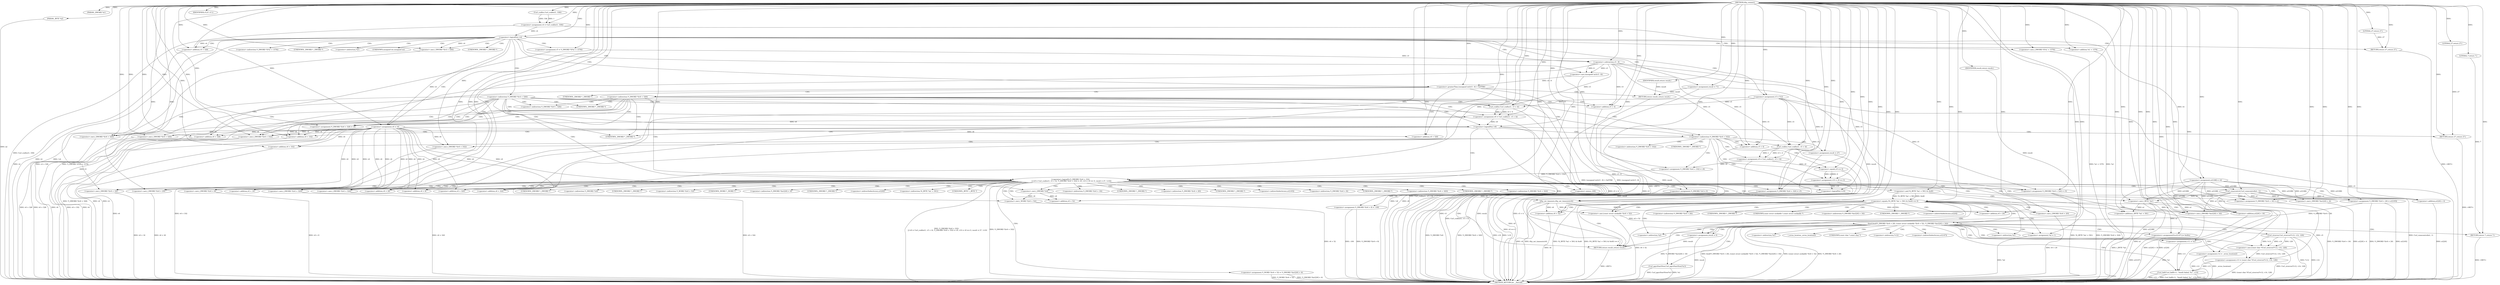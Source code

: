 digraph tftp_connect {  
"1000112" [label = "(METHOD,tftp_connect)" ]
"1000392" [label = "(METHOD_RETURN,int __fastcall)" ]
"1000113" [label = "(PARAM,_DWORD *a1)" ]
"1000114" [label = "(PARAM,_BYTE *a2)" ]
"1000127" [label = "(<operator>.assignment,v4 = Curl_ccalloc(1, 336))" ]
"1000129" [label = "(Curl_ccalloc,Curl_ccalloc(1, 336))" ]
"1000132" [label = "(<operator>.assignment,a1[188] = v4)" ]
"1000138" [label = "(<operator>.logicalNot,!v4)" ]
"1000140" [label = "(RETURN,return 27;,return 27;)" ]
"1000141" [label = "(LITERAL,27,return 27;)" ]
"1000142" [label = "(<operator>.assignment,v5 = *(_DWORD *)(*a1 + 1576))" ]
"1000145" [label = "(<operator>.cast,(_DWORD *)(*a1 + 1576))" ]
"1000147" [label = "(<operator>.addition,*a1 + 1576)" ]
"1000151" [label = "(<operator>.assignment,v6 = v4)" ]
"1000155" [label = "(IDENTIFIER,v5,if ( v5 ))" ]
"1000157" [label = "(<operator>.assignment,result = 71)" ]
"1000161" [label = "(<operator>.greaterThan,(unsigned int)(v5 - 8) > 0xFFB0)" ]
"1000162" [label = "(<operator>.cast,(unsigned int)(v5 - 8))" ]
"1000164" [label = "(<operator>.subtraction,v5 - 8)" ]
"1000168" [label = "(RETURN,return result;,return result;)" ]
"1000169" [label = "(IDENTIFIER,result,return result;)" ]
"1000172" [label = "(<operator>.cast,(_DWORD *)(v6 + 328))" ]
"1000174" [label = "(<operator>.addition,v6 + 328)" ]
"1000180" [label = "(<operator>.assignment,v5 = 512)" ]
"1000185" [label = "(<operator>.cast,(_DWORD *)(v4 + 328))" ]
"1000187" [label = "(<operator>.addition,v4 + 328)" ]
"1000191" [label = "(<operator>.assignment,v8 = Curl_ccalloc(1, v5 + 4))" ]
"1000193" [label = "(Curl_ccalloc,Curl_ccalloc(1, v5 + 4))" ]
"1000195" [label = "(<operator>.addition,v5 + 4)" ]
"1000198" [label = "(<operator>.assignment,*(_DWORD *)(v6 + 328) = v8)" ]
"1000200" [label = "(<operator>.cast,(_DWORD *)(v6 + 328))" ]
"1000202" [label = "(<operator>.addition,v6 + 328)" ]
"1000207" [label = "(<operator>.logicalNot,!v8)" ]
"1000209" [label = "(RETURN,return 27;,return 27;)" ]
"1000210" [label = "(LITERAL,27,return 27;)" ]
"1000213" [label = "(<operator>.logicalOr,*(_DWORD *)(v6 + 332)\n    || (v9 = Curl_ccalloc(1, v5 + 4), *(_DWORD *)(v6 + 332) = v9, v10 = v9 == 0, result = 27, !v10))" ]
"1000215" [label = "(<operator>.cast,(_DWORD *)(v6 + 332))" ]
"1000217" [label = "(<operator>.addition,v6 + 332)" ]
"1000221" [label = "(<operator>.assignment,v9 = Curl_ccalloc(1, v5 + 4))" ]
"1000223" [label = "(Curl_ccalloc,Curl_ccalloc(1, v5 + 4))" ]
"1000225" [label = "(<operator>.addition,v5 + 4)" ]
"1000229" [label = "(<operator>.assignment,*(_DWORD *)(v6 + 332) = v9)" ]
"1000231" [label = "(<operator>.cast,(_DWORD *)(v6 + 332))" ]
"1000233" [label = "(<operator>.addition,v6 + 332)" ]
"1000238" [label = "(<operator>.assignment,v10 = v9 == 0)" ]
"1000240" [label = "(<operator>.equals,v9 == 0)" ]
"1000244" [label = "(<operator>.assignment,result = 27)" ]
"1000247" [label = "(<operator>.logicalNot,!v10)" ]
"1000250" [label = "(Curl_conncontrol,Curl_conncontrol(a1, 1))" ]
"1000253" [label = "(<operator>.assignment,*(_DWORD *)(v6 + 16) = a1)" ]
"1000255" [label = "(<operator>.cast,(_DWORD *)(v6 + 16))" ]
"1000257" [label = "(<operator>.addition,v6 + 16)" ]
"1000261" [label = "(<operator>.assignment,*(_DWORD *)(v6 + 20) = a1[105])" ]
"1000263" [label = "(<operator>.cast,(_DWORD *)(v6 + 20))" ]
"1000265" [label = "(<operator>.addition,v6 + 20)" ]
"1000271" [label = "(<operator>.assignment,*(_DWORD *)(v6 + 8) = -100)" ]
"1000273" [label = "(<operator>.cast,(_DWORD *)(v6 + 8))" ]
"1000275" [label = "(<operator>.addition,v6 + 8)" ]
"1000278" [label = "(<operator>.minus,-100)" ]
"1000280" [label = "(<operator>.assignment,*(_DWORD *)(v6 + 320) = v5)" ]
"1000282" [label = "(<operator>.cast,(_DWORD *)(v6 + 320))" ]
"1000284" [label = "(<operator>.addition,v6 + 320)" ]
"1000288" [label = "(<operator>.assignment,*(_DWORD *)(v6 + 324) = v5)" ]
"1000290" [label = "(<operator>.cast,(_DWORD *)(v6 + 324))" ]
"1000292" [label = "(<operator>.addition,v6 + 324)" ]
"1000296" [label = "(<operator>.assignment,*(_DWORD *)v6 = 0)" ]
"1000298" [label = "(<operator>.cast,(_DWORD *)v6)" ]
"1000302" [label = "(<operator>.assignment,*(_WORD *)(v6 + 52) = *(_DWORD *)(a1[20] + 4))" ]
"1000304" [label = "(<operator>.cast,(_WORD *)(v6 + 52))" ]
"1000306" [label = "(<operator>.addition,v6 + 52)" ]
"1000310" [label = "(<operator>.cast,(_DWORD *)(a1[20] + 4))" ]
"1000312" [label = "(<operator>.addition,a1[20] + 4)" ]
"1000317" [label = "(tftp_set_timeouts,tftp_set_timeouts(v6))" ]
"1000320" [label = "(<operator>.equals,(*((_BYTE *)a1 + 591) & 0x40) == 0)" ]
"1000321" [label = "(<operator>.and,*((_BYTE *)a1 + 591) & 0x40)" ]
"1000323" [label = "(<operator>.addition,(_BYTE *)a1 + 591)" ]
"1000324" [label = "(<operator>.cast,(_BYTE *)a1)" ]
"1000332" [label = "(bind,bind(*(_DWORD *)(v6 + 20), (const struct sockaddr *)(v6 + 52), *(_DWORD *)(a1[20] + 16)))" ]
"1000334" [label = "(<operator>.cast,(_DWORD *)(v6 + 20))" ]
"1000336" [label = "(<operator>.addition,v6 + 20)" ]
"1000339" [label = "(<operator>.cast,(const struct sockaddr *)(v6 + 52))" ]
"1000341" [label = "(<operator>.addition,v6 + 52)" ]
"1000345" [label = "(<operator>.cast,(_DWORD *)(a1[20] + 16))" ]
"1000347" [label = "(<operator>.addition,a1[20] + 16)" ]
"1000353" [label = "(<operator>.assignment,v11 = *a1)" ]
"1000357" [label = "(<operator>.assignment,v12 = _errno_location())" ]
"1000360" [label = "(<operator>.assignment,v13 = (const char *)Curl_strerror(*v12, v14, 128))" ]
"1000362" [label = "(<operator>.cast,(const char *)Curl_strerror(*v12, v14, 128))" ]
"1000364" [label = "(Curl_strerror,Curl_strerror(*v12, v14, 128))" ]
"1000369" [label = "(Curl_failf,Curl_failf(v11, \"bind() failed; %s\", v13))" ]
"1000373" [label = "(RETURN,return 7;,return 7;)" ]
"1000374" [label = "(LITERAL,7,return 7;)" ]
"1000375" [label = "(<operators>.assignmentOr,a1[147] |= 0x40u)" ]
"1000380" [label = "(Curl_pgrsStartNow,Curl_pgrsStartNow(*a1))" ]
"1000383" [label = "(<operator>.assignment,result = 0)" ]
"1000386" [label = "(<operator>.assignment,*a2 = 1)" ]
"1000390" [label = "(RETURN,return result;,return result;)" ]
"1000391" [label = "(IDENTIFIER,result,return result;)" ]
"1000144" [label = "(<operator>.indirection,*(_DWORD *)(*a1 + 1576))" ]
"1000146" [label = "(UNKNOWN,_DWORD *,_DWORD *)" ]
"1000148" [label = "(<operator>.indirection,*a1)" ]
"1000163" [label = "(UNKNOWN,unsigned int,unsigned int)" ]
"1000171" [label = "(<operator>.indirection,*(_DWORD *)(v6 + 328))" ]
"1000173" [label = "(UNKNOWN,_DWORD *,_DWORD *)" ]
"1000184" [label = "(<operator>.indirection,*(_DWORD *)(v4 + 328))" ]
"1000186" [label = "(UNKNOWN,_DWORD *,_DWORD *)" ]
"1000199" [label = "(<operator>.indirection,*(_DWORD *)(v6 + 328))" ]
"1000201" [label = "(UNKNOWN,_DWORD *,_DWORD *)" ]
"1000214" [label = "(<operator>.indirection,*(_DWORD *)(v6 + 332))" ]
"1000216" [label = "(UNKNOWN,_DWORD *,_DWORD *)" ]
"1000230" [label = "(<operator>.indirection,*(_DWORD *)(v6 + 332))" ]
"1000232" [label = "(UNKNOWN,_DWORD *,_DWORD *)" ]
"1000254" [label = "(<operator>.indirection,*(_DWORD *)(v6 + 16))" ]
"1000256" [label = "(UNKNOWN,_DWORD *,_DWORD *)" ]
"1000262" [label = "(<operator>.indirection,*(_DWORD *)(v6 + 20))" ]
"1000264" [label = "(UNKNOWN,_DWORD *,_DWORD *)" ]
"1000268" [label = "(<operator>.indirectIndexAccess,a1[105])" ]
"1000272" [label = "(<operator>.indirection,*(_DWORD *)(v6 + 8))" ]
"1000274" [label = "(UNKNOWN,_DWORD *,_DWORD *)" ]
"1000281" [label = "(<operator>.indirection,*(_DWORD *)(v6 + 320))" ]
"1000283" [label = "(UNKNOWN,_DWORD *,_DWORD *)" ]
"1000289" [label = "(<operator>.indirection,*(_DWORD *)(v6 + 324))" ]
"1000291" [label = "(UNKNOWN,_DWORD *,_DWORD *)" ]
"1000297" [label = "(<operator>.indirection,*(_DWORD *)v6)" ]
"1000299" [label = "(UNKNOWN,_DWORD *,_DWORD *)" ]
"1000303" [label = "(<operator>.indirection,*(_WORD *)(v6 + 52))" ]
"1000305" [label = "(UNKNOWN,_WORD *,_WORD *)" ]
"1000309" [label = "(<operator>.indirection,*(_DWORD *)(a1[20] + 4))" ]
"1000311" [label = "(UNKNOWN,_DWORD *,_DWORD *)" ]
"1000313" [label = "(<operator>.indirectIndexAccess,a1[20])" ]
"1000322" [label = "(<operator>.indirection,*((_BYTE *)a1 + 591))" ]
"1000325" [label = "(UNKNOWN,_BYTE *,_BYTE *)" ]
"1000333" [label = "(<operator>.indirection,*(_DWORD *)(v6 + 20))" ]
"1000335" [label = "(UNKNOWN,_DWORD *,_DWORD *)" ]
"1000340" [label = "(UNKNOWN,const struct sockaddr *,const struct sockaddr *)" ]
"1000344" [label = "(<operator>.indirection,*(_DWORD *)(a1[20] + 16))" ]
"1000346" [label = "(UNKNOWN,_DWORD *,_DWORD *)" ]
"1000348" [label = "(<operator>.indirectIndexAccess,a1[20])" ]
"1000355" [label = "(<operator>.indirection,*a1)" ]
"1000359" [label = "(_errno_location,_errno_location())" ]
"1000363" [label = "(UNKNOWN,const char *,const char *)" ]
"1000365" [label = "(<operator>.indirection,*v12)" ]
"1000376" [label = "(<operator>.indirectIndexAccess,a1[147])" ]
"1000381" [label = "(<operator>.indirection,*a1)" ]
"1000387" [label = "(<operator>.indirection,*a2)" ]
  "1000209" -> "1000392"  [ label = "DDG: <RET>"] 
  "1000373" -> "1000392"  [ label = "DDG: <RET>"] 
  "1000280" -> "1000392"  [ label = "DDG: *(_DWORD *)(v6 + 320)"] 
  "1000288" -> "1000392"  [ label = "DDG: *(_DWORD *)(v6 + 324)"] 
  "1000180" -> "1000392"  [ label = "DDG: v5"] 
  "1000162" -> "1000392"  [ label = "DDG: v5 - 8"] 
  "1000142" -> "1000392"  [ label = "DDG: *(_DWORD *)(*a1 + 1576)"] 
  "1000161" -> "1000392"  [ label = "DDG: (unsigned int)(v5 - 8) > 0xFFB0"] 
  "1000217" -> "1000392"  [ label = "DDG: v6"] 
  "1000341" -> "1000392"  [ label = "DDG: v6"] 
  "1000288" -> "1000392"  [ label = "DDG: v5"] 
  "1000347" -> "1000392"  [ label = "DDG: a1[20]"] 
  "1000321" -> "1000392"  [ label = "DDG: *((_BYTE *)a1 + 591)"] 
  "1000198" -> "1000392"  [ label = "DDG: *(_DWORD *)(v6 + 328)"] 
  "1000202" -> "1000392"  [ label = "DDG: v6"] 
  "1000138" -> "1000392"  [ label = "DDG: v4"] 
  "1000221" -> "1000392"  [ label = "DDG: Curl_ccalloc(1, v5 + 4)"] 
  "1000332" -> "1000392"  [ label = "DDG: *(_DWORD *)(a1[20] + 16)"] 
  "1000172" -> "1000392"  [ label = "DDG: v6 + 328"] 
  "1000320" -> "1000392"  [ label = "DDG: *((_BYTE *)a1 + 591) & 0x40"] 
  "1000231" -> "1000392"  [ label = "DDG: v6 + 332"] 
  "1000263" -> "1000392"  [ label = "DDG: v6 + 20"] 
  "1000213" -> "1000392"  [ label = "DDG: *(_DWORD *)(v6 + 332)\n    || (v9 = Curl_ccalloc(1, v5 + 4), *(_DWORD *)(v6 + 332) = v9, v10 = v9 == 0, result = 27, !v10)"] 
  "1000362" -> "1000392"  [ label = "DDG: Curl_strerror(*v12, v14, 128)"] 
  "1000312" -> "1000392"  [ label = "DDG: a1[20]"] 
  "1000215" -> "1000392"  [ label = "DDG: v6 + 332"] 
  "1000369" -> "1000392"  [ label = "DDG: Curl_failf(v11, \"bind() failed; %s\", v13)"] 
  "1000380" -> "1000392"  [ label = "DDG: Curl_pgrsStartNow(*a1)"] 
  "1000151" -> "1000392"  [ label = "DDG: v6"] 
  "1000233" -> "1000392"  [ label = "DDG: v6"] 
  "1000353" -> "1000392"  [ label = "DDG: *a1"] 
  "1000375" -> "1000392"  [ label = "DDG: a1[147]"] 
  "1000271" -> "1000392"  [ label = "DDG: *(_DWORD *)(v6 + 8)"] 
  "1000320" -> "1000392"  [ label = "DDG: (*((_BYTE *)a1 + 591) & 0x40) == 0"] 
  "1000383" -> "1000392"  [ label = "DDG: result"] 
  "1000369" -> "1000392"  [ label = "DDG: v11"] 
  "1000213" -> "1000392"  [ label = "DDG: *(_DWORD *)(v6 + 332)"] 
  "1000151" -> "1000392"  [ label = "DDG: v4"] 
  "1000225" -> "1000392"  [ label = "DDG: v5"] 
  "1000240" -> "1000392"  [ label = "DDG: v9"] 
  "1000339" -> "1000392"  [ label = "DDG: v6 + 52"] 
  "1000250" -> "1000392"  [ label = "DDG: Curl_conncontrol(a1, 1)"] 
  "1000261" -> "1000392"  [ label = "DDG: a1[105]"] 
  "1000386" -> "1000392"  [ label = "DDG: *a2"] 
  "1000132" -> "1000392"  [ label = "DDG: a1[188]"] 
  "1000364" -> "1000392"  [ label = "DDG: *v12"] 
  "1000290" -> "1000392"  [ label = "DDG: v6 + 324"] 
  "1000147" -> "1000392"  [ label = "DDG: *a1"] 
  "1000145" -> "1000392"  [ label = "DDG: *a1 + 1576"] 
  "1000157" -> "1000392"  [ label = "DDG: result"] 
  "1000247" -> "1000392"  [ label = "DDG: !v10"] 
  "1000364" -> "1000392"  [ label = "DDG: v14"] 
  "1000138" -> "1000392"  [ label = "DDG: !v4"] 
  "1000207" -> "1000392"  [ label = "DDG: !v8"] 
  "1000357" -> "1000392"  [ label = "DDG: _errno_location()"] 
  "1000191" -> "1000392"  [ label = "DDG: Curl_ccalloc(1, v5 + 4)"] 
  "1000273" -> "1000392"  [ label = "DDG: v6 + 8"] 
  "1000247" -> "1000392"  [ label = "DDG: v10"] 
  "1000223" -> "1000392"  [ label = "DDG: v5 + 4"] 
  "1000302" -> "1000392"  [ label = "DDG: *(_WORD *)(v6 + 52)"] 
  "1000369" -> "1000392"  [ label = "DDG: v13"] 
  "1000317" -> "1000392"  [ label = "DDG: tftp_set_timeouts(v6)"] 
  "1000332" -> "1000392"  [ label = "DDG: bind(*(_DWORD *)(v6 + 20), (const struct sockaddr *)(v6 + 52), *(_DWORD *)(a1[20] + 16))"] 
  "1000255" -> "1000392"  [ label = "DDG: v6 + 16"] 
  "1000187" -> "1000392"  [ label = "DDG: v4"] 
  "1000207" -> "1000392"  [ label = "DDG: v8"] 
  "1000304" -> "1000392"  [ label = "DDG: v6 + 52"] 
  "1000334" -> "1000392"  [ label = "DDG: v6 + 20"] 
  "1000185" -> "1000392"  [ label = "DDG: v4 + 328"] 
  "1000114" -> "1000392"  [ label = "DDG: a2"] 
  "1000195" -> "1000392"  [ label = "DDG: v5"] 
  "1000332" -> "1000392"  [ label = "DDG: (const struct sockaddr *)(v6 + 52)"] 
  "1000345" -> "1000392"  [ label = "DDG: a1[20] + 16"] 
  "1000271" -> "1000392"  [ label = "DDG: -100"] 
  "1000127" -> "1000392"  [ label = "DDG: Curl_ccalloc(1, 336)"] 
  "1000282" -> "1000392"  [ label = "DDG: v6 + 320"] 
  "1000253" -> "1000392"  [ label = "DDG: *(_DWORD *)(v6 + 16)"] 
  "1000302" -> "1000392"  [ label = "DDG: *(_DWORD *)(a1[20] + 4)"] 
  "1000193" -> "1000392"  [ label = "DDG: v5 + 4"] 
  "1000317" -> "1000392"  [ label = "DDG: v6"] 
  "1000261" -> "1000392"  [ label = "DDG: *(_DWORD *)(v6 + 20)"] 
  "1000324" -> "1000392"  [ label = "DDG: a1"] 
  "1000200" -> "1000392"  [ label = "DDG: v6 + 328"] 
  "1000296" -> "1000392"  [ label = "DDG: *(_DWORD *)v6"] 
  "1000380" -> "1000392"  [ label = "DDG: *a1"] 
  "1000238" -> "1000392"  [ label = "DDG: v9 == 0"] 
  "1000323" -> "1000392"  [ label = "DDG: (_BYTE *)a1"] 
  "1000244" -> "1000392"  [ label = "DDG: result"] 
  "1000357" -> "1000392"  [ label = "DDG: v12"] 
  "1000310" -> "1000392"  [ label = "DDG: a1[20] + 4"] 
  "1000360" -> "1000392"  [ label = "DDG: (const char *)Curl_strerror(*v12, v14, 128)"] 
  "1000164" -> "1000392"  [ label = "DDG: v5"] 
  "1000161" -> "1000392"  [ label = "DDG: (unsigned int)(v5 - 8)"] 
  "1000332" -> "1000392"  [ label = "DDG: *(_DWORD *)(v6 + 20)"] 
  "1000390" -> "1000392"  [ label = "DDG: <RET>"] 
  "1000140" -> "1000392"  [ label = "DDG: <RET>"] 
  "1000168" -> "1000392"  [ label = "DDG: <RET>"] 
  "1000112" -> "1000113"  [ label = "DDG: "] 
  "1000112" -> "1000114"  [ label = "DDG: "] 
  "1000129" -> "1000127"  [ label = "DDG: 1"] 
  "1000129" -> "1000127"  [ label = "DDG: 336"] 
  "1000112" -> "1000127"  [ label = "DDG: "] 
  "1000112" -> "1000129"  [ label = "DDG: "] 
  "1000127" -> "1000132"  [ label = "DDG: v4"] 
  "1000112" -> "1000132"  [ label = "DDG: "] 
  "1000112" -> "1000138"  [ label = "DDG: "] 
  "1000127" -> "1000138"  [ label = "DDG: v4"] 
  "1000141" -> "1000140"  [ label = "DDG: 27"] 
  "1000112" -> "1000140"  [ label = "DDG: "] 
  "1000112" -> "1000141"  [ label = "DDG: "] 
  "1000112" -> "1000142"  [ label = "DDG: "] 
  "1000112" -> "1000145"  [ label = "DDG: "] 
  "1000112" -> "1000147"  [ label = "DDG: "] 
  "1000138" -> "1000151"  [ label = "DDG: v4"] 
  "1000112" -> "1000151"  [ label = "DDG: "] 
  "1000112" -> "1000155"  [ label = "DDG: "] 
  "1000112" -> "1000157"  [ label = "DDG: "] 
  "1000162" -> "1000161"  [ label = "DDG: v5 - 8"] 
  "1000164" -> "1000162"  [ label = "DDG: v5"] 
  "1000164" -> "1000162"  [ label = "DDG: 8"] 
  "1000142" -> "1000164"  [ label = "DDG: v5"] 
  "1000112" -> "1000164"  [ label = "DDG: "] 
  "1000112" -> "1000161"  [ label = "DDG: "] 
  "1000169" -> "1000168"  [ label = "DDG: result"] 
  "1000157" -> "1000168"  [ label = "DDG: result"] 
  "1000112" -> "1000169"  [ label = "DDG: "] 
  "1000151" -> "1000172"  [ label = "DDG: v6"] 
  "1000112" -> "1000172"  [ label = "DDG: "] 
  "1000151" -> "1000174"  [ label = "DDG: v6"] 
  "1000112" -> "1000174"  [ label = "DDG: "] 
  "1000112" -> "1000180"  [ label = "DDG: "] 
  "1000112" -> "1000185"  [ label = "DDG: "] 
  "1000138" -> "1000185"  [ label = "DDG: v4"] 
  "1000112" -> "1000187"  [ label = "DDG: "] 
  "1000138" -> "1000187"  [ label = "DDG: v4"] 
  "1000193" -> "1000191"  [ label = "DDG: 1"] 
  "1000193" -> "1000191"  [ label = "DDG: v5 + 4"] 
  "1000112" -> "1000191"  [ label = "DDG: "] 
  "1000112" -> "1000193"  [ label = "DDG: "] 
  "1000180" -> "1000193"  [ label = "DDG: v5"] 
  "1000164" -> "1000193"  [ label = "DDG: v5"] 
  "1000180" -> "1000195"  [ label = "DDG: v5"] 
  "1000164" -> "1000195"  [ label = "DDG: v5"] 
  "1000112" -> "1000195"  [ label = "DDG: "] 
  "1000191" -> "1000198"  [ label = "DDG: v8"] 
  "1000112" -> "1000198"  [ label = "DDG: "] 
  "1000151" -> "1000200"  [ label = "DDG: v6"] 
  "1000112" -> "1000200"  [ label = "DDG: "] 
  "1000151" -> "1000202"  [ label = "DDG: v6"] 
  "1000112" -> "1000202"  [ label = "DDG: "] 
  "1000112" -> "1000207"  [ label = "DDG: "] 
  "1000191" -> "1000207"  [ label = "DDG: v8"] 
  "1000210" -> "1000209"  [ label = "DDG: 27"] 
  "1000112" -> "1000209"  [ label = "DDG: "] 
  "1000112" -> "1000210"  [ label = "DDG: "] 
  "1000229" -> "1000213"  [ label = "DDG: *(_DWORD *)(v6 + 332)"] 
  "1000151" -> "1000215"  [ label = "DDG: v6"] 
  "1000112" -> "1000215"  [ label = "DDG: "] 
  "1000151" -> "1000217"  [ label = "DDG: v6"] 
  "1000112" -> "1000217"  [ label = "DDG: "] 
  "1000223" -> "1000221"  [ label = "DDG: 1"] 
  "1000223" -> "1000221"  [ label = "DDG: v5 + 4"] 
  "1000112" -> "1000221"  [ label = "DDG: "] 
  "1000112" -> "1000223"  [ label = "DDG: "] 
  "1000180" -> "1000223"  [ label = "DDG: v5"] 
  "1000164" -> "1000223"  [ label = "DDG: v5"] 
  "1000180" -> "1000225"  [ label = "DDG: v5"] 
  "1000164" -> "1000225"  [ label = "DDG: v5"] 
  "1000112" -> "1000225"  [ label = "DDG: "] 
  "1000221" -> "1000229"  [ label = "DDG: v9"] 
  "1000112" -> "1000229"  [ label = "DDG: "] 
  "1000112" -> "1000231"  [ label = "DDG: "] 
  "1000151" -> "1000231"  [ label = "DDG: v6"] 
  "1000112" -> "1000233"  [ label = "DDG: "] 
  "1000151" -> "1000233"  [ label = "DDG: v6"] 
  "1000240" -> "1000238"  [ label = "DDG: v9"] 
  "1000240" -> "1000238"  [ label = "DDG: 0"] 
  "1000112" -> "1000238"  [ label = "DDG: "] 
  "1000112" -> "1000240"  [ label = "DDG: "] 
  "1000221" -> "1000240"  [ label = "DDG: v9"] 
  "1000112" -> "1000244"  [ label = "DDG: "] 
  "1000238" -> "1000247"  [ label = "DDG: v10"] 
  "1000112" -> "1000247"  [ label = "DDG: "] 
  "1000132" -> "1000250"  [ label = "DDG: a1[188]"] 
  "1000112" -> "1000250"  [ label = "DDG: "] 
  "1000132" -> "1000253"  [ label = "DDG: a1[188]"] 
  "1000250" -> "1000253"  [ label = "DDG: a1"] 
  "1000112" -> "1000253"  [ label = "DDG: "] 
  "1000112" -> "1000255"  [ label = "DDG: "] 
  "1000151" -> "1000255"  [ label = "DDG: v6"] 
  "1000112" -> "1000257"  [ label = "DDG: "] 
  "1000151" -> "1000257"  [ label = "DDG: v6"] 
  "1000132" -> "1000261"  [ label = "DDG: a1[188]"] 
  "1000250" -> "1000261"  [ label = "DDG: a1"] 
  "1000112" -> "1000261"  [ label = "DDG: "] 
  "1000112" -> "1000263"  [ label = "DDG: "] 
  "1000151" -> "1000263"  [ label = "DDG: v6"] 
  "1000112" -> "1000265"  [ label = "DDG: "] 
  "1000151" -> "1000265"  [ label = "DDG: v6"] 
  "1000278" -> "1000271"  [ label = "DDG: 100"] 
  "1000112" -> "1000273"  [ label = "DDG: "] 
  "1000151" -> "1000273"  [ label = "DDG: v6"] 
  "1000112" -> "1000275"  [ label = "DDG: "] 
  "1000151" -> "1000275"  [ label = "DDG: v6"] 
  "1000112" -> "1000278"  [ label = "DDG: "] 
  "1000180" -> "1000280"  [ label = "DDG: v5"] 
  "1000164" -> "1000280"  [ label = "DDG: v5"] 
  "1000112" -> "1000280"  [ label = "DDG: "] 
  "1000112" -> "1000282"  [ label = "DDG: "] 
  "1000151" -> "1000282"  [ label = "DDG: v6"] 
  "1000112" -> "1000284"  [ label = "DDG: "] 
  "1000151" -> "1000284"  [ label = "DDG: v6"] 
  "1000112" -> "1000288"  [ label = "DDG: "] 
  "1000180" -> "1000288"  [ label = "DDG: v5"] 
  "1000164" -> "1000288"  [ label = "DDG: v5"] 
  "1000112" -> "1000290"  [ label = "DDG: "] 
  "1000151" -> "1000290"  [ label = "DDG: v6"] 
  "1000112" -> "1000292"  [ label = "DDG: "] 
  "1000151" -> "1000292"  [ label = "DDG: v6"] 
  "1000112" -> "1000296"  [ label = "DDG: "] 
  "1000112" -> "1000298"  [ label = "DDG: "] 
  "1000151" -> "1000298"  [ label = "DDG: v6"] 
  "1000298" -> "1000304"  [ label = "DDG: v6"] 
  "1000112" -> "1000304"  [ label = "DDG: "] 
  "1000298" -> "1000306"  [ label = "DDG: v6"] 
  "1000112" -> "1000306"  [ label = "DDG: "] 
  "1000132" -> "1000310"  [ label = "DDG: a1[188]"] 
  "1000250" -> "1000310"  [ label = "DDG: a1"] 
  "1000112" -> "1000310"  [ label = "DDG: "] 
  "1000132" -> "1000312"  [ label = "DDG: a1[188]"] 
  "1000250" -> "1000312"  [ label = "DDG: a1"] 
  "1000112" -> "1000312"  [ label = "DDG: "] 
  "1000112" -> "1000317"  [ label = "DDG: "] 
  "1000298" -> "1000317"  [ label = "DDG: v6"] 
  "1000321" -> "1000320"  [ label = "DDG: *((_BYTE *)a1 + 591)"] 
  "1000321" -> "1000320"  [ label = "DDG: 0x40"] 
  "1000324" -> "1000323"  [ label = "DDG: a1"] 
  "1000132" -> "1000324"  [ label = "DDG: a1[188]"] 
  "1000112" -> "1000324"  [ label = "DDG: "] 
  "1000250" -> "1000324"  [ label = "DDG: a1"] 
  "1000112" -> "1000323"  [ label = "DDG: "] 
  "1000112" -> "1000321"  [ label = "DDG: "] 
  "1000112" -> "1000320"  [ label = "DDG: "] 
  "1000261" -> "1000332"  [ label = "DDG: *(_DWORD *)(v6 + 20)"] 
  "1000317" -> "1000334"  [ label = "DDG: v6"] 
  "1000112" -> "1000334"  [ label = "DDG: "] 
  "1000317" -> "1000336"  [ label = "DDG: v6"] 
  "1000112" -> "1000336"  [ label = "DDG: "] 
  "1000339" -> "1000332"  [ label = "DDG: v6 + 52"] 
  "1000112" -> "1000339"  [ label = "DDG: "] 
  "1000317" -> "1000339"  [ label = "DDG: v6"] 
  "1000112" -> "1000341"  [ label = "DDG: "] 
  "1000317" -> "1000341"  [ label = "DDG: v6"] 
  "1000324" -> "1000345"  [ label = "DDG: a1"] 
  "1000132" -> "1000345"  [ label = "DDG: a1[188]"] 
  "1000250" -> "1000345"  [ label = "DDG: a1"] 
  "1000112" -> "1000345"  [ label = "DDG: "] 
  "1000324" -> "1000347"  [ label = "DDG: a1"] 
  "1000132" -> "1000347"  [ label = "DDG: a1[188]"] 
  "1000250" -> "1000347"  [ label = "DDG: a1"] 
  "1000112" -> "1000347"  [ label = "DDG: "] 
  "1000112" -> "1000353"  [ label = "DDG: "] 
  "1000112" -> "1000357"  [ label = "DDG: "] 
  "1000362" -> "1000360"  [ label = "DDG: Curl_strerror(*v12, v14, 128)"] 
  "1000112" -> "1000360"  [ label = "DDG: "] 
  "1000364" -> "1000362"  [ label = "DDG: *v12"] 
  "1000364" -> "1000362"  [ label = "DDG: v14"] 
  "1000364" -> "1000362"  [ label = "DDG: 128"] 
  "1000112" -> "1000364"  [ label = "DDG: "] 
  "1000353" -> "1000369"  [ label = "DDG: v11"] 
  "1000112" -> "1000369"  [ label = "DDG: "] 
  "1000360" -> "1000369"  [ label = "DDG: v13"] 
  "1000374" -> "1000373"  [ label = "DDG: 7"] 
  "1000112" -> "1000373"  [ label = "DDG: "] 
  "1000112" -> "1000374"  [ label = "DDG: "] 
  "1000112" -> "1000375"  [ label = "DDG: "] 
  "1000324" -> "1000375"  [ label = "DDG: a1"] 
  "1000112" -> "1000383"  [ label = "DDG: "] 
  "1000112" -> "1000386"  [ label = "DDG: "] 
  "1000391" -> "1000390"  [ label = "DDG: result"] 
  "1000383" -> "1000390"  [ label = "DDG: result"] 
  "1000157" -> "1000390"  [ label = "DDG: result"] 
  "1000244" -> "1000390"  [ label = "DDG: result"] 
  "1000112" -> "1000391"  [ label = "DDG: "] 
  "1000138" -> "1000144"  [ label = "CDG: "] 
  "1000138" -> "1000142"  [ label = "CDG: "] 
  "1000138" -> "1000140"  [ label = "CDG: "] 
  "1000138" -> "1000151"  [ label = "CDG: "] 
  "1000138" -> "1000148"  [ label = "CDG: "] 
  "1000138" -> "1000147"  [ label = "CDG: "] 
  "1000138" -> "1000146"  [ label = "CDG: "] 
  "1000138" -> "1000145"  [ label = "CDG: "] 
  "1000138" -> "1000157"  [ label = "CDG: "] 
  "1000138" -> "1000164"  [ label = "CDG: "] 
  "1000138" -> "1000163"  [ label = "CDG: "] 
  "1000138" -> "1000162"  [ label = "CDG: "] 
  "1000138" -> "1000161"  [ label = "CDG: "] 
  "1000138" -> "1000187"  [ label = "CDG: "] 
  "1000138" -> "1000186"  [ label = "CDG: "] 
  "1000138" -> "1000185"  [ label = "CDG: "] 
  "1000138" -> "1000184"  [ label = "CDG: "] 
  "1000138" -> "1000180"  [ label = "CDG: "] 
  "1000161" -> "1000174"  [ label = "CDG: "] 
  "1000161" -> "1000173"  [ label = "CDG: "] 
  "1000161" -> "1000172"  [ label = "CDG: "] 
  "1000161" -> "1000171"  [ label = "CDG: "] 
  "1000161" -> "1000168"  [ label = "CDG: "] 
  "1000171" -> "1000191"  [ label = "CDG: "] 
  "1000171" -> "1000207"  [ label = "CDG: "] 
  "1000171" -> "1000202"  [ label = "CDG: "] 
  "1000171" -> "1000201"  [ label = "CDG: "] 
  "1000171" -> "1000200"  [ label = "CDG: "] 
  "1000171" -> "1000199"  [ label = "CDG: "] 
  "1000171" -> "1000198"  [ label = "CDG: "] 
  "1000171" -> "1000195"  [ label = "CDG: "] 
  "1000171" -> "1000193"  [ label = "CDG: "] 
  "1000171" -> "1000217"  [ label = "CDG: "] 
  "1000171" -> "1000216"  [ label = "CDG: "] 
  "1000171" -> "1000215"  [ label = "CDG: "] 
  "1000171" -> "1000214"  [ label = "CDG: "] 
  "1000171" -> "1000213"  [ label = "CDG: "] 
  "1000184" -> "1000191"  [ label = "CDG: "] 
  "1000184" -> "1000207"  [ label = "CDG: "] 
  "1000184" -> "1000202"  [ label = "CDG: "] 
  "1000184" -> "1000201"  [ label = "CDG: "] 
  "1000184" -> "1000200"  [ label = "CDG: "] 
  "1000184" -> "1000199"  [ label = "CDG: "] 
  "1000184" -> "1000198"  [ label = "CDG: "] 
  "1000184" -> "1000195"  [ label = "CDG: "] 
  "1000184" -> "1000193"  [ label = "CDG: "] 
  "1000184" -> "1000217"  [ label = "CDG: "] 
  "1000184" -> "1000216"  [ label = "CDG: "] 
  "1000184" -> "1000215"  [ label = "CDG: "] 
  "1000184" -> "1000214"  [ label = "CDG: "] 
  "1000184" -> "1000213"  [ label = "CDG: "] 
  "1000207" -> "1000217"  [ label = "CDG: "] 
  "1000207" -> "1000216"  [ label = "CDG: "] 
  "1000207" -> "1000215"  [ label = "CDG: "] 
  "1000207" -> "1000214"  [ label = "CDG: "] 
  "1000207" -> "1000213"  [ label = "CDG: "] 
  "1000207" -> "1000209"  [ label = "CDG: "] 
  "1000213" -> "1000256"  [ label = "CDG: "] 
  "1000213" -> "1000255"  [ label = "CDG: "] 
  "1000213" -> "1000254"  [ label = "CDG: "] 
  "1000213" -> "1000253"  [ label = "CDG: "] 
  "1000213" -> "1000250"  [ label = "CDG: "] 
  "1000213" -> "1000272"  [ label = "CDG: "] 
  "1000213" -> "1000271"  [ label = "CDG: "] 
  "1000213" -> "1000268"  [ label = "CDG: "] 
  "1000213" -> "1000265"  [ label = "CDG: "] 
  "1000213" -> "1000264"  [ label = "CDG: "] 
  "1000213" -> "1000263"  [ label = "CDG: "] 
  "1000213" -> "1000262"  [ label = "CDG: "] 
  "1000213" -> "1000261"  [ label = "CDG: "] 
  "1000213" -> "1000257"  [ label = "CDG: "] 
  "1000213" -> "1000288"  [ label = "CDG: "] 
  "1000213" -> "1000284"  [ label = "CDG: "] 
  "1000213" -> "1000283"  [ label = "CDG: "] 
  "1000213" -> "1000282"  [ label = "CDG: "] 
  "1000213" -> "1000281"  [ label = "CDG: "] 
  "1000213" -> "1000280"  [ label = "CDG: "] 
  "1000213" -> "1000278"  [ label = "CDG: "] 
  "1000213" -> "1000275"  [ label = "CDG: "] 
  "1000213" -> "1000274"  [ label = "CDG: "] 
  "1000213" -> "1000273"  [ label = "CDG: "] 
  "1000213" -> "1000304"  [ label = "CDG: "] 
  "1000213" -> "1000303"  [ label = "CDG: "] 
  "1000213" -> "1000302"  [ label = "CDG: "] 
  "1000213" -> "1000299"  [ label = "CDG: "] 
  "1000213" -> "1000298"  [ label = "CDG: "] 
  "1000213" -> "1000297"  [ label = "CDG: "] 
  "1000213" -> "1000296"  [ label = "CDG: "] 
  "1000213" -> "1000292"  [ label = "CDG: "] 
  "1000213" -> "1000291"  [ label = "CDG: "] 
  "1000213" -> "1000290"  [ label = "CDG: "] 
  "1000213" -> "1000289"  [ label = "CDG: "] 
  "1000213" -> "1000320"  [ label = "CDG: "] 
  "1000213" -> "1000317"  [ label = "CDG: "] 
  "1000213" -> "1000313"  [ label = "CDG: "] 
  "1000213" -> "1000312"  [ label = "CDG: "] 
  "1000213" -> "1000311"  [ label = "CDG: "] 
  "1000213" -> "1000310"  [ label = "CDG: "] 
  "1000213" -> "1000309"  [ label = "CDG: "] 
  "1000213" -> "1000306"  [ label = "CDG: "] 
  "1000213" -> "1000305"  [ label = "CDG: "] 
  "1000213" -> "1000325"  [ label = "CDG: "] 
  "1000213" -> "1000324"  [ label = "CDG: "] 
  "1000213" -> "1000323"  [ label = "CDG: "] 
  "1000213" -> "1000322"  [ label = "CDG: "] 
  "1000213" -> "1000321"  [ label = "CDG: "] 
  "1000213" -> "1000390"  [ label = "CDG: "] 
  "1000214" -> "1000223"  [ label = "CDG: "] 
  "1000214" -> "1000221"  [ label = "CDG: "] 
  "1000214" -> "1000240"  [ label = "CDG: "] 
  "1000214" -> "1000238"  [ label = "CDG: "] 
  "1000214" -> "1000233"  [ label = "CDG: "] 
  "1000214" -> "1000232"  [ label = "CDG: "] 
  "1000214" -> "1000231"  [ label = "CDG: "] 
  "1000214" -> "1000230"  [ label = "CDG: "] 
  "1000214" -> "1000229"  [ label = "CDG: "] 
  "1000214" -> "1000225"  [ label = "CDG: "] 
  "1000214" -> "1000247"  [ label = "CDG: "] 
  "1000214" -> "1000244"  [ label = "CDG: "] 
  "1000320" -> "1000336"  [ label = "CDG: "] 
  "1000320" -> "1000335"  [ label = "CDG: "] 
  "1000320" -> "1000334"  [ label = "CDG: "] 
  "1000320" -> "1000333"  [ label = "CDG: "] 
  "1000320" -> "1000332"  [ label = "CDG: "] 
  "1000320" -> "1000348"  [ label = "CDG: "] 
  "1000320" -> "1000347"  [ label = "CDG: "] 
  "1000320" -> "1000346"  [ label = "CDG: "] 
  "1000320" -> "1000345"  [ label = "CDG: "] 
  "1000320" -> "1000344"  [ label = "CDG: "] 
  "1000320" -> "1000341"  [ label = "CDG: "] 
  "1000320" -> "1000340"  [ label = "CDG: "] 
  "1000320" -> "1000339"  [ label = "CDG: "] 
  "1000320" -> "1000383"  [ label = "CDG: "] 
  "1000320" -> "1000381"  [ label = "CDG: "] 
  "1000320" -> "1000380"  [ label = "CDG: "] 
  "1000320" -> "1000390"  [ label = "CDG: "] 
  "1000320" -> "1000387"  [ label = "CDG: "] 
  "1000320" -> "1000386"  [ label = "CDG: "] 
  "1000332" -> "1000365"  [ label = "CDG: "] 
  "1000332" -> "1000364"  [ label = "CDG: "] 
  "1000332" -> "1000363"  [ label = "CDG: "] 
  "1000332" -> "1000362"  [ label = "CDG: "] 
  "1000332" -> "1000360"  [ label = "CDG: "] 
  "1000332" -> "1000359"  [ label = "CDG: "] 
  "1000332" -> "1000357"  [ label = "CDG: "] 
  "1000332" -> "1000355"  [ label = "CDG: "] 
  "1000332" -> "1000353"  [ label = "CDG: "] 
  "1000332" -> "1000383"  [ label = "CDG: "] 
  "1000332" -> "1000381"  [ label = "CDG: "] 
  "1000332" -> "1000380"  [ label = "CDG: "] 
  "1000332" -> "1000376"  [ label = "CDG: "] 
  "1000332" -> "1000375"  [ label = "CDG: "] 
  "1000332" -> "1000373"  [ label = "CDG: "] 
  "1000332" -> "1000369"  [ label = "CDG: "] 
  "1000332" -> "1000390"  [ label = "CDG: "] 
  "1000332" -> "1000387"  [ label = "CDG: "] 
  "1000332" -> "1000386"  [ label = "CDG: "] 
}
